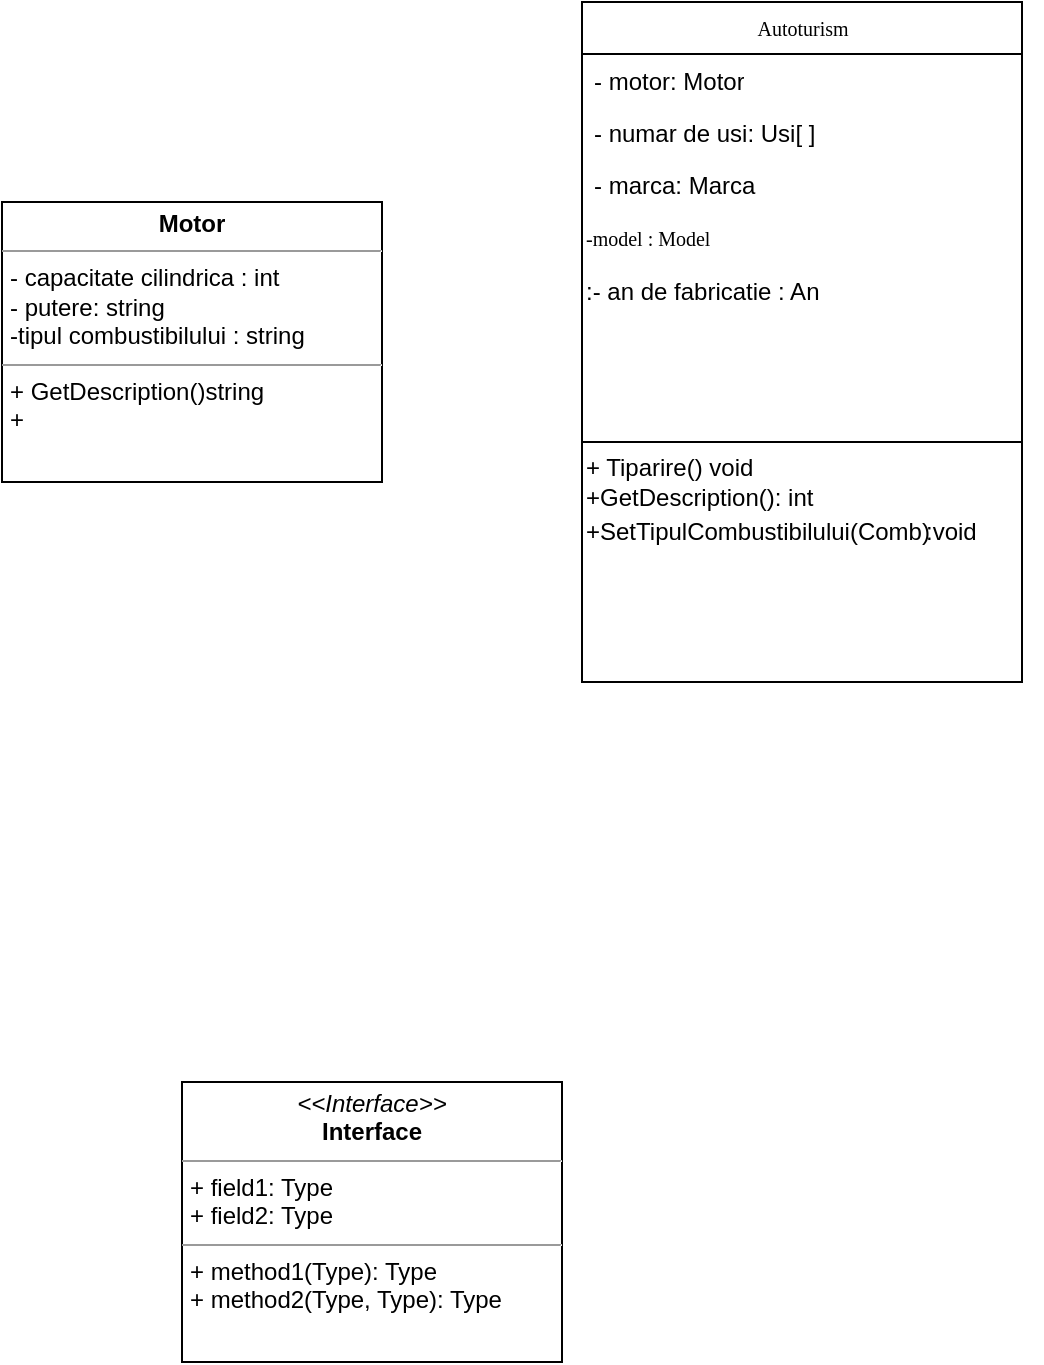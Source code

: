 <mxfile version="20.8.16" type="github">
  <diagram name="Page-1" id="c4acf3e9-155e-7222-9cf6-157b1a14988f">
    <mxGraphModel dx="1050" dy="581" grid="1" gridSize="10" guides="1" tooltips="1" connect="1" arrows="1" fold="1" page="1" pageScale="1" pageWidth="850" pageHeight="1100" background="none" math="0" shadow="0">
      <root>
        <mxCell id="0" />
        <mxCell id="1" parent="0" />
        <mxCell id="17acba5748e5396b-30" value="Autoturism" style="swimlane;html=1;fontStyle=0;childLayout=stackLayout;horizontal=1;startSize=26;fillColor=none;horizontalStack=0;resizeParent=1;resizeLast=0;collapsible=1;marginBottom=0;swimlaneFillColor=#ffffff;rounded=0;shadow=0;comic=0;labelBackgroundColor=none;strokeWidth=1;fontFamily=Verdana;fontSize=10;align=center;textDirection=ltr;" parent="1" vertex="1">
          <mxGeometry x="340" y="70" width="220" height="220" as="geometry" />
        </mxCell>
        <mxCell id="17acba5748e5396b-31" value="- motor: Motor&lt;br&gt;" style="text;html=1;strokeColor=none;fillColor=none;align=left;verticalAlign=top;spacingLeft=4;spacingRight=4;whiteSpace=wrap;overflow=hidden;rotatable=0;points=[[0,0.5],[1,0.5]];portConstraint=eastwest;" parent="17acba5748e5396b-30" vertex="1">
          <mxGeometry y="26" width="220" height="26" as="geometry" />
        </mxCell>
        <mxCell id="17acba5748e5396b-32" value="- numar de usi: Usi[ ]" style="text;html=1;strokeColor=none;fillColor=none;align=left;verticalAlign=top;spacingLeft=4;spacingRight=4;whiteSpace=wrap;overflow=hidden;rotatable=0;points=[[0,0.5],[1,0.5]];portConstraint=eastwest;" parent="17acba5748e5396b-30" vertex="1">
          <mxGeometry y="52" width="220" height="26" as="geometry" />
        </mxCell>
        <mxCell id="17acba5748e5396b-33" value="- marca: Marca&lt;br&gt;&lt;br&gt;" style="text;html=1;strokeColor=none;fillColor=none;align=left;verticalAlign=top;spacingLeft=4;spacingRight=4;whiteSpace=wrap;overflow=hidden;rotatable=0;points=[[0,0.5],[1,0.5]];portConstraint=eastwest;" parent="17acba5748e5396b-30" vertex="1">
          <mxGeometry y="78" width="220" height="32" as="geometry" />
        </mxCell>
        <mxCell id="5d2195bd80daf111-16" value="-model : Model" style="text;html=1;resizable=0;points=[];autosize=1;align=left;verticalAlign=top;spacingTop=-4;fontSize=10;fontFamily=Verdana;fontColor=#000000;" parent="17acba5748e5396b-30" vertex="1">
          <mxGeometry y="110" width="220" height="20" as="geometry" />
        </mxCell>
        <mxCell id="Fru1zeG-IIHjsc8SuM4v-11" value=":- an de fabricatie : An" style="text;strokeColor=none;align=left;fillColor=none;html=1;verticalAlign=middle;whiteSpace=wrap;rounded=0;" vertex="1" parent="17acba5748e5396b-30">
          <mxGeometry y="130" width="220" height="30" as="geometry" />
        </mxCell>
        <mxCell id="5d2195bd80daf111-18" value="&lt;p style=&quot;margin:0px;margin-top:4px;text-align:center;&quot;&gt;&lt;b&gt;Motor&lt;/b&gt;&lt;/p&gt;&lt;hr size=&quot;1&quot;&gt;&lt;p style=&quot;margin:0px;margin-left:4px;&quot;&gt;- capacitate cilindrica : int&lt;br&gt;- putere: string&lt;/p&gt;&lt;p style=&quot;margin:0px;margin-left:4px;&quot;&gt;-tipul combustibilului : string&lt;/p&gt;&lt;hr size=&quot;1&quot;&gt;&lt;p style=&quot;margin:0px;margin-left:4px;&quot;&gt;+ GetDescription()string&lt;br&gt;+&amp;nbsp;&lt;/p&gt;" style="verticalAlign=top;align=left;overflow=fill;fontSize=12;fontFamily=Helvetica;html=1;rounded=0;shadow=0;comic=0;labelBackgroundColor=none;strokeWidth=1" parent="1" vertex="1">
          <mxGeometry x="50" y="170" width="190" height="140" as="geometry" />
        </mxCell>
        <mxCell id="5d2195bd80daf111-19" value="&lt;p style=&quot;margin:0px;margin-top:4px;text-align:center;&quot;&gt;&lt;i&gt;&amp;lt;&amp;lt;Interface&amp;gt;&amp;gt;&lt;/i&gt;&lt;br/&gt;&lt;b&gt;Interface&lt;/b&gt;&lt;/p&gt;&lt;hr size=&quot;1&quot;/&gt;&lt;p style=&quot;margin:0px;margin-left:4px;&quot;&gt;+ field1: Type&lt;br/&gt;+ field2: Type&lt;/p&gt;&lt;hr size=&quot;1&quot;/&gt;&lt;p style=&quot;margin:0px;margin-left:4px;&quot;&gt;+ method1(Type): Type&lt;br/&gt;+ method2(Type, Type): Type&lt;/p&gt;" style="verticalAlign=top;align=left;overflow=fill;fontSize=12;fontFamily=Helvetica;html=1;rounded=0;shadow=0;comic=0;labelBackgroundColor=none;strokeWidth=1" parent="1" vertex="1">
          <mxGeometry x="140" y="610" width="190" height="140" as="geometry" />
        </mxCell>
        <mxCell id="Fru1zeG-IIHjsc8SuM4v-13" value="" style="rounded=0;whiteSpace=wrap;html=1;" vertex="1" parent="1">
          <mxGeometry x="340" y="290" width="220" height="120" as="geometry" />
        </mxCell>
        <mxCell id="Fru1zeG-IIHjsc8SuM4v-14" value="+ Tiparire() void&lt;br&gt;+GetDescription(): int" style="text;strokeColor=none;align=left;fillColor=none;html=1;verticalAlign=middle;whiteSpace=wrap;rounded=0;" vertex="1" parent="1">
          <mxGeometry x="340" y="290" width="170" height="40" as="geometry" />
        </mxCell>
        <mxCell id="Fru1zeG-IIHjsc8SuM4v-17" value="+SetTipulCombustibilului(Comb)" style="text;strokeColor=none;align=left;fillColor=none;html=1;verticalAlign=middle;whiteSpace=wrap;rounded=0;" vertex="1" parent="1">
          <mxGeometry x="340" y="320" width="60" height="30" as="geometry" />
        </mxCell>
        <mxCell id="Fru1zeG-IIHjsc8SuM4v-20" value=":void" style="text;strokeColor=none;align=left;fillColor=none;html=1;verticalAlign=middle;whiteSpace=wrap;rounded=0;" vertex="1" parent="1">
          <mxGeometry x="510" y="310" width="60" height="50" as="geometry" />
        </mxCell>
      </root>
    </mxGraphModel>
  </diagram>
</mxfile>
